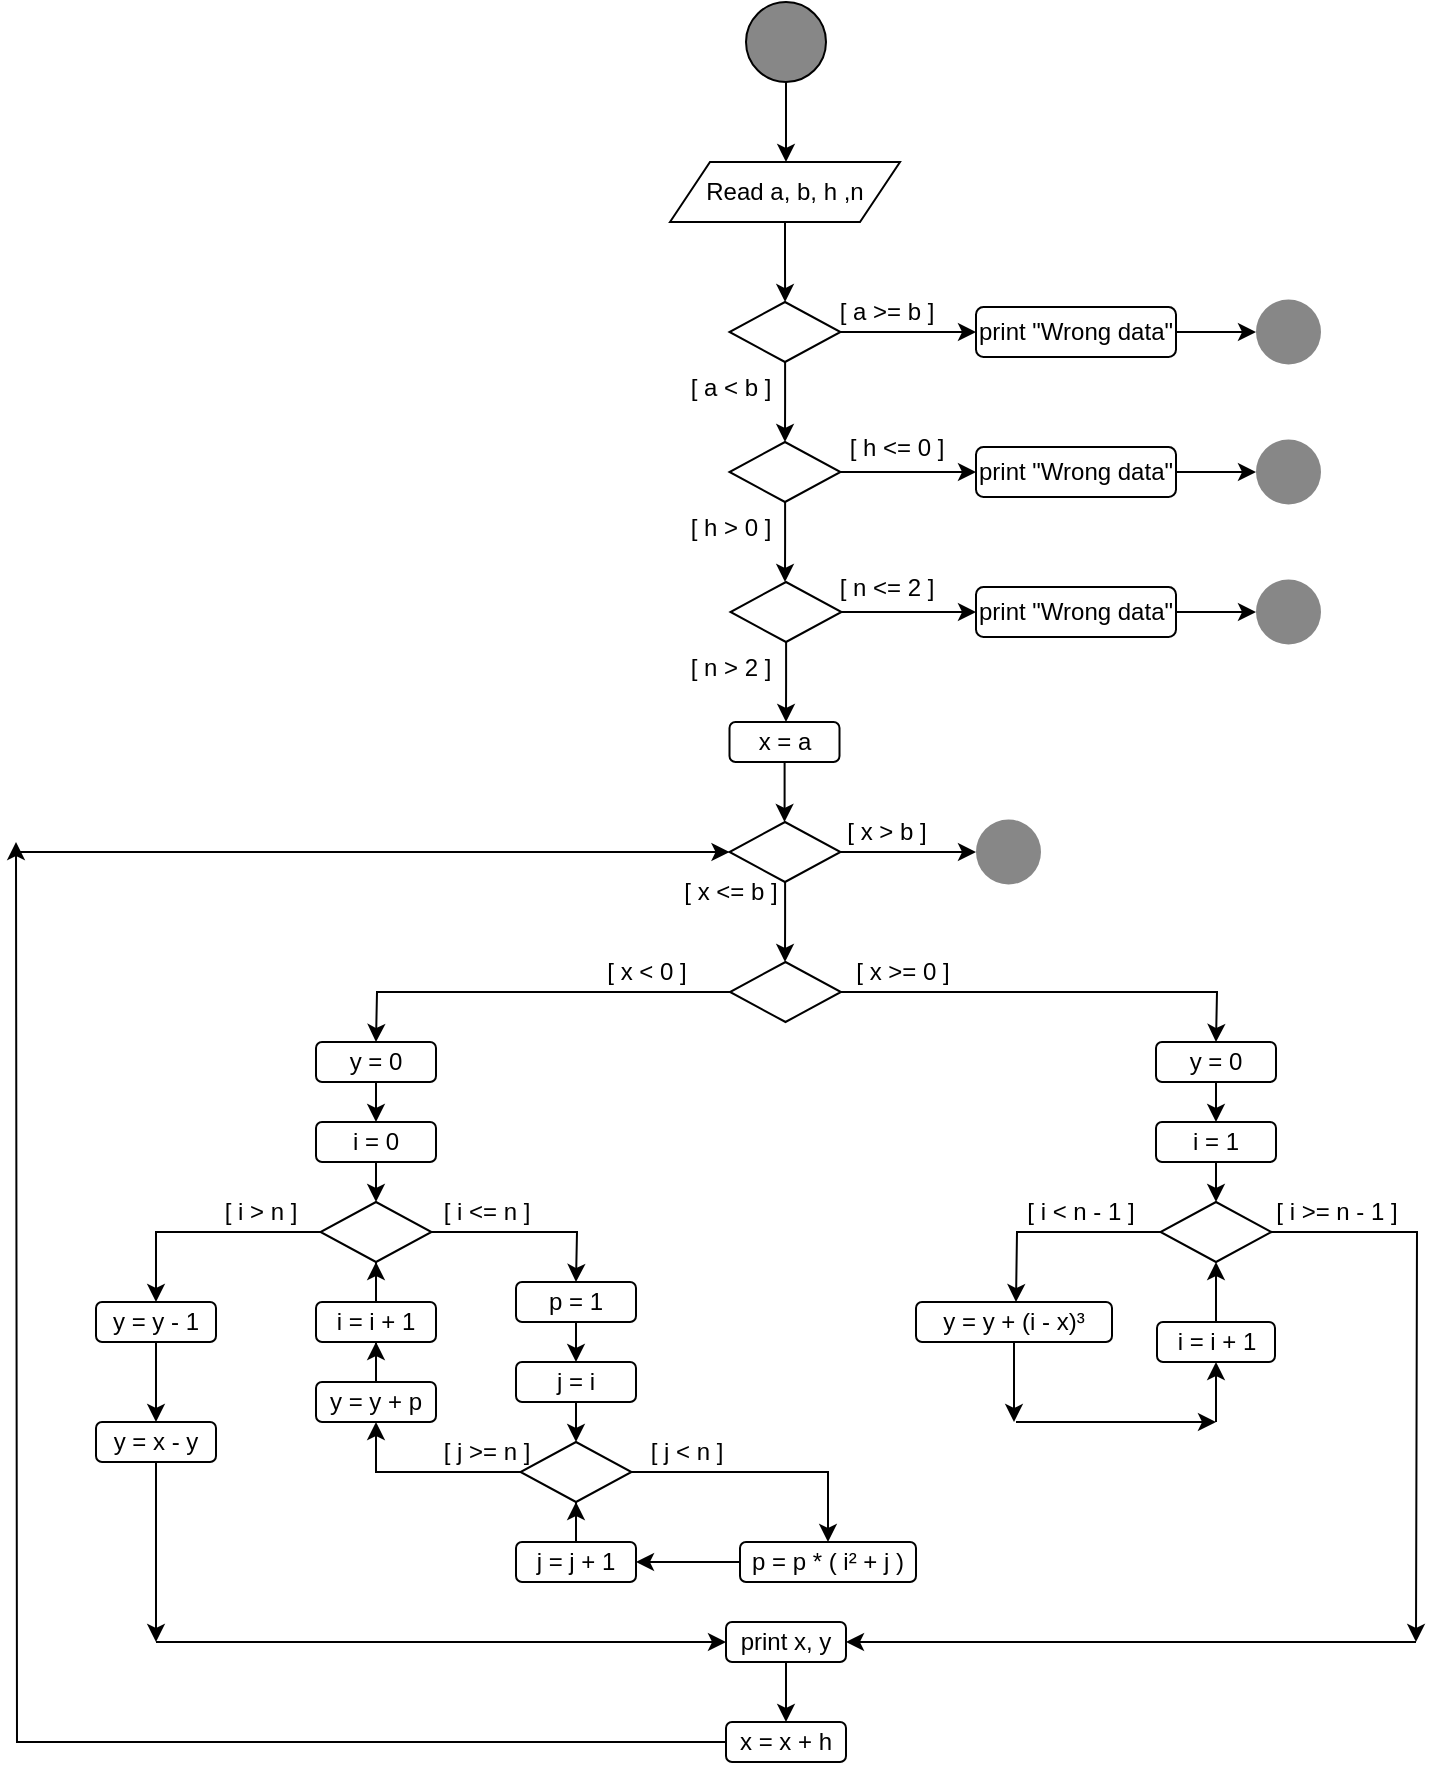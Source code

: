 <mxfile version="20.4.0" type="github">
  <diagram id="cv-DA7wwlPbaC3wOzpLo" name="Page-1">
    <mxGraphModel dx="1185" dy="628" grid="1" gridSize="10" guides="1" tooltips="1" connect="1" arrows="1" fold="1" page="1" pageScale="1" pageWidth="850" pageHeight="1100" math="0" shadow="0">
      <root>
        <mxCell id="0" />
        <mxCell id="1" parent="0" />
        <mxCell id="HckMxnIuDeVK4cM45EuU-2" style="edgeStyle=orthogonalEdgeStyle;rounded=0;orthogonalLoop=1;jettySize=auto;html=1;" parent="1" source="HckMxnIuDeVK4cM45EuU-1" edge="1">
          <mxGeometry relative="1" as="geometry">
            <mxPoint x="425" y="90" as="targetPoint" />
          </mxGeometry>
        </mxCell>
        <mxCell id="HckMxnIuDeVK4cM45EuU-1" value="" style="ellipse;whiteSpace=wrap;html=1;aspect=fixed;fillColor=#878787;" parent="1" vertex="1">
          <mxGeometry x="405" y="10" width="40" height="40" as="geometry" />
        </mxCell>
        <mxCell id="HckMxnIuDeVK4cM45EuU-4" style="edgeStyle=orthogonalEdgeStyle;rounded=0;orthogonalLoop=1;jettySize=auto;html=1;" parent="1" source="HckMxnIuDeVK4cM45EuU-3" target="HckMxnIuDeVK4cM45EuU-5" edge="1">
          <mxGeometry relative="1" as="geometry">
            <mxPoint x="424.5" y="150" as="targetPoint" />
          </mxGeometry>
        </mxCell>
        <mxCell id="HckMxnIuDeVK4cM45EuU-3" value="Read a, b, h ,n" style="shape=parallelogram;perimeter=parallelogramPerimeter;whiteSpace=wrap;html=1;fixedSize=1;fillColor=#FFFFFF;" parent="1" vertex="1">
          <mxGeometry x="367" y="90" width="115" height="30" as="geometry" />
        </mxCell>
        <mxCell id="HckMxnIuDeVK4cM45EuU-6" style="edgeStyle=orthogonalEdgeStyle;rounded=0;orthogonalLoop=1;jettySize=auto;html=1;" parent="1" source="HckMxnIuDeVK4cM45EuU-5" edge="1">
          <mxGeometry relative="1" as="geometry">
            <mxPoint x="520" y="175" as="targetPoint" />
          </mxGeometry>
        </mxCell>
        <mxCell id="HckMxnIuDeVK4cM45EuU-8" style="edgeStyle=orthogonalEdgeStyle;rounded=0;orthogonalLoop=1;jettySize=auto;html=1;" parent="1" source="HckMxnIuDeVK4cM45EuU-5" edge="1">
          <mxGeometry relative="1" as="geometry">
            <mxPoint x="424.5" y="230" as="targetPoint" />
          </mxGeometry>
        </mxCell>
        <mxCell id="HckMxnIuDeVK4cM45EuU-5" value="" style="rhombus;whiteSpace=wrap;html=1;fillColor=#FFFFFF;" parent="1" vertex="1">
          <mxGeometry x="396.75" y="160" width="55.5" height="30" as="geometry" />
        </mxCell>
        <mxCell id="HckMxnIuDeVK4cM45EuU-7" value="[ a &amp;gt;= b ]" style="text;html=1;align=center;verticalAlign=middle;resizable=0;points=[];autosize=1;strokeColor=none;fillColor=none;" parent="1" vertex="1">
          <mxGeometry x="440" y="150" width="70" height="30" as="geometry" />
        </mxCell>
        <mxCell id="HckMxnIuDeVK4cM45EuU-10" style="edgeStyle=orthogonalEdgeStyle;rounded=0;orthogonalLoop=1;jettySize=auto;html=1;" parent="1" source="HckMxnIuDeVK4cM45EuU-9" edge="1">
          <mxGeometry relative="1" as="geometry">
            <mxPoint x="660" y="175" as="targetPoint" />
          </mxGeometry>
        </mxCell>
        <mxCell id="HckMxnIuDeVK4cM45EuU-9" value="print &quot;Wrong data&quot;" style="rounded=1;whiteSpace=wrap;html=1;fillColor=#FFFFFF;" parent="1" vertex="1">
          <mxGeometry x="520" y="162.5" width="100" height="25" as="geometry" />
        </mxCell>
        <mxCell id="HckMxnIuDeVK4cM45EuU-13" style="edgeStyle=orthogonalEdgeStyle;rounded=0;orthogonalLoop=1;jettySize=auto;html=1;" parent="1" source="HckMxnIuDeVK4cM45EuU-12" edge="1">
          <mxGeometry relative="1" as="geometry">
            <mxPoint x="520" y="245" as="targetPoint" />
          </mxGeometry>
        </mxCell>
        <mxCell id="HckMxnIuDeVK4cM45EuU-19" style="edgeStyle=orthogonalEdgeStyle;rounded=0;orthogonalLoop=1;jettySize=auto;html=1;" parent="1" source="HckMxnIuDeVK4cM45EuU-12" edge="1">
          <mxGeometry relative="1" as="geometry">
            <mxPoint x="424.5" y="300" as="targetPoint" />
          </mxGeometry>
        </mxCell>
        <mxCell id="HckMxnIuDeVK4cM45EuU-12" value="" style="rhombus;whiteSpace=wrap;html=1;fillColor=#FFFFFF;" parent="1" vertex="1">
          <mxGeometry x="396.75" y="230" width="55.5" height="30" as="geometry" />
        </mxCell>
        <mxCell id="HckMxnIuDeVK4cM45EuU-14" value="[ a &amp;lt; b ]" style="text;html=1;align=center;verticalAlign=middle;resizable=0;points=[];autosize=1;strokeColor=none;fillColor=none;" parent="1" vertex="1">
          <mxGeometry x="367" y="187.5" width="60" height="30" as="geometry" />
        </mxCell>
        <mxCell id="HckMxnIuDeVK4cM45EuU-15" value="[ h &amp;lt;= 0 ]" style="text;html=1;align=center;verticalAlign=middle;resizable=0;points=[];autosize=1;strokeColor=none;fillColor=none;" parent="1" vertex="1">
          <mxGeometry x="445" y="217.5" width="70" height="30" as="geometry" />
        </mxCell>
        <mxCell id="HckMxnIuDeVK4cM45EuU-17" style="edgeStyle=orthogonalEdgeStyle;rounded=0;orthogonalLoop=1;jettySize=auto;html=1;" parent="1" source="HckMxnIuDeVK4cM45EuU-16" edge="1">
          <mxGeometry relative="1" as="geometry">
            <mxPoint x="660" y="245" as="targetPoint" />
          </mxGeometry>
        </mxCell>
        <mxCell id="HckMxnIuDeVK4cM45EuU-16" value="print &quot;Wrong data&quot;" style="rounded=1;whiteSpace=wrap;html=1;fillColor=#FFFFFF;" parent="1" vertex="1">
          <mxGeometry x="520" y="232.5" width="100" height="25" as="geometry" />
        </mxCell>
        <mxCell id="HckMxnIuDeVK4cM45EuU-20" value="[ h &amp;gt; 0 ]" style="text;html=1;align=center;verticalAlign=middle;resizable=0;points=[];autosize=1;strokeColor=none;fillColor=none;" parent="1" vertex="1">
          <mxGeometry x="367" y="257.5" width="60" height="30" as="geometry" />
        </mxCell>
        <mxCell id="HckMxnIuDeVK4cM45EuU-22" style="edgeStyle=orthogonalEdgeStyle;rounded=0;orthogonalLoop=1;jettySize=auto;html=1;" parent="1" source="HckMxnIuDeVK4cM45EuU-21" edge="1">
          <mxGeometry relative="1" as="geometry">
            <mxPoint x="520" y="315" as="targetPoint" />
          </mxGeometry>
        </mxCell>
        <mxCell id="HckMxnIuDeVK4cM45EuU-27" style="edgeStyle=orthogonalEdgeStyle;rounded=0;orthogonalLoop=1;jettySize=auto;html=1;" parent="1" source="HckMxnIuDeVK4cM45EuU-21" edge="1">
          <mxGeometry relative="1" as="geometry">
            <mxPoint x="425" y="370" as="targetPoint" />
          </mxGeometry>
        </mxCell>
        <mxCell id="HckMxnIuDeVK4cM45EuU-21" value="" style="rhombus;whiteSpace=wrap;html=1;fillColor=#FFFFFF;" parent="1" vertex="1">
          <mxGeometry x="397.25" y="300" width="55.5" height="30" as="geometry" />
        </mxCell>
        <mxCell id="HckMxnIuDeVK4cM45EuU-24" style="edgeStyle=orthogonalEdgeStyle;rounded=0;orthogonalLoop=1;jettySize=auto;html=1;" parent="1" source="HckMxnIuDeVK4cM45EuU-23" edge="1">
          <mxGeometry relative="1" as="geometry">
            <mxPoint x="660" y="315" as="targetPoint" />
          </mxGeometry>
        </mxCell>
        <mxCell id="HckMxnIuDeVK4cM45EuU-23" value="print &quot;Wrong data&quot;" style="rounded=1;whiteSpace=wrap;html=1;fillColor=#FFFFFF;" parent="1" vertex="1">
          <mxGeometry x="520" y="302.5" width="100" height="25" as="geometry" />
        </mxCell>
        <mxCell id="HckMxnIuDeVK4cM45EuU-26" value="[ n &amp;lt;= 2 ]" style="text;html=1;align=center;verticalAlign=middle;resizable=0;points=[];autosize=1;strokeColor=none;fillColor=none;" parent="1" vertex="1">
          <mxGeometry x="440" y="287.5" width="70" height="30" as="geometry" />
        </mxCell>
        <mxCell id="HckMxnIuDeVK4cM45EuU-28" value="[ n &amp;gt; 2 ]" style="text;html=1;align=center;verticalAlign=middle;resizable=0;points=[];autosize=1;strokeColor=none;fillColor=none;" parent="1" vertex="1">
          <mxGeometry x="367" y="327.5" width="60" height="30" as="geometry" />
        </mxCell>
        <mxCell id="HckMxnIuDeVK4cM45EuU-30" style="edgeStyle=orthogonalEdgeStyle;rounded=0;orthogonalLoop=1;jettySize=auto;html=1;" parent="1" source="HckMxnIuDeVK4cM45EuU-29" edge="1">
          <mxGeometry relative="1" as="geometry">
            <mxPoint x="424.25" y="420" as="targetPoint" />
          </mxGeometry>
        </mxCell>
        <mxCell id="HckMxnIuDeVK4cM45EuU-29" value="x = a" style="rounded=1;whiteSpace=wrap;html=1;fillColor=#FFFFFF;" parent="1" vertex="1">
          <mxGeometry x="396.75" y="370" width="55" height="20" as="geometry" />
        </mxCell>
        <mxCell id="HckMxnIuDeVK4cM45EuU-33" style="edgeStyle=orthogonalEdgeStyle;rounded=0;orthogonalLoop=1;jettySize=auto;html=1;" parent="1" source="HckMxnIuDeVK4cM45EuU-32" edge="1">
          <mxGeometry relative="1" as="geometry">
            <mxPoint x="520" y="435" as="targetPoint" />
          </mxGeometry>
        </mxCell>
        <mxCell id="HckMxnIuDeVK4cM45EuU-39" style="edgeStyle=orthogonalEdgeStyle;rounded=0;orthogonalLoop=1;jettySize=auto;html=1;" parent="1" source="HckMxnIuDeVK4cM45EuU-32" edge="1">
          <mxGeometry relative="1" as="geometry">
            <mxPoint x="424.5" y="490" as="targetPoint" />
          </mxGeometry>
        </mxCell>
        <mxCell id="HckMxnIuDeVK4cM45EuU-32" value="" style="rhombus;whiteSpace=wrap;html=1;fillColor=#FFFFFF;" parent="1" vertex="1">
          <mxGeometry x="396.75" y="420" width="55.5" height="30" as="geometry" />
        </mxCell>
        <mxCell id="HckMxnIuDeVK4cM45EuU-34" value="[ x &amp;gt; b ]" style="text;html=1;align=center;verticalAlign=middle;resizable=0;points=[];autosize=1;strokeColor=none;fillColor=none;" parent="1" vertex="1">
          <mxGeometry x="445" y="410" width="60" height="30" as="geometry" />
        </mxCell>
        <mxCell id="HckMxnIuDeVK4cM45EuU-35" value="" style="ellipse;whiteSpace=wrap;html=1;aspect=fixed;fillColor=#878787;strokeColor=none;" parent="1" vertex="1">
          <mxGeometry x="520" y="418.75" width="32.5" height="32.5" as="geometry" />
        </mxCell>
        <mxCell id="HckMxnIuDeVK4cM45EuU-36" value="" style="ellipse;whiteSpace=wrap;html=1;aspect=fixed;fillColor=#878787;strokeColor=none;" parent="1" vertex="1">
          <mxGeometry x="660" y="298.75" width="32.5" height="32.5" as="geometry" />
        </mxCell>
        <mxCell id="HckMxnIuDeVK4cM45EuU-37" value="" style="ellipse;whiteSpace=wrap;html=1;aspect=fixed;fillColor=#878787;strokeColor=none;" parent="1" vertex="1">
          <mxGeometry x="660" y="228.75" width="32.5" height="32.5" as="geometry" />
        </mxCell>
        <mxCell id="HckMxnIuDeVK4cM45EuU-38" value="" style="ellipse;whiteSpace=wrap;html=1;aspect=fixed;fillColor=#878787;strokeColor=none;" parent="1" vertex="1">
          <mxGeometry x="660" y="158.75" width="32.5" height="32.5" as="geometry" />
        </mxCell>
        <mxCell id="HckMxnIuDeVK4cM45EuU-40" value="[ x &amp;lt;= b ]" style="text;html=1;align=center;verticalAlign=middle;resizable=0;points=[];autosize=1;strokeColor=none;fillColor=none;" parent="1" vertex="1">
          <mxGeometry x="362" y="440" width="70" height="30" as="geometry" />
        </mxCell>
        <mxCell id="HckMxnIuDeVK4cM45EuU-43" style="edgeStyle=orthogonalEdgeStyle;rounded=0;orthogonalLoop=1;jettySize=auto;html=1;" parent="1" source="HckMxnIuDeVK4cM45EuU-41" edge="1">
          <mxGeometry relative="1" as="geometry">
            <mxPoint x="640" y="530" as="targetPoint" />
          </mxGeometry>
        </mxCell>
        <mxCell id="HckMxnIuDeVK4cM45EuU-44" style="edgeStyle=orthogonalEdgeStyle;rounded=0;orthogonalLoop=1;jettySize=auto;html=1;" parent="1" source="HckMxnIuDeVK4cM45EuU-41" edge="1">
          <mxGeometry relative="1" as="geometry">
            <mxPoint x="220" y="530" as="targetPoint" />
          </mxGeometry>
        </mxCell>
        <mxCell id="HckMxnIuDeVK4cM45EuU-41" value="" style="rhombus;whiteSpace=wrap;html=1;fillColor=#FFFFFF;" parent="1" vertex="1">
          <mxGeometry x="397" y="490" width="55.5" height="30" as="geometry" />
        </mxCell>
        <mxCell id="HckMxnIuDeVK4cM45EuU-45" value="[ x &amp;gt;= 0 ]" style="text;html=1;align=center;verticalAlign=middle;resizable=0;points=[];autosize=1;strokeColor=none;fillColor=none;" parent="1" vertex="1">
          <mxGeometry x="447.75" y="480" width="70" height="30" as="geometry" />
        </mxCell>
        <mxCell id="HckMxnIuDeVK4cM45EuU-46" value="[ x &amp;lt; 0 ]" style="text;html=1;align=center;verticalAlign=middle;resizable=0;points=[];autosize=1;strokeColor=none;fillColor=none;" parent="1" vertex="1">
          <mxGeometry x="325" y="480" width="60" height="30" as="geometry" />
        </mxCell>
        <mxCell id="HckMxnIuDeVK4cM45EuU-52" style="edgeStyle=orthogonalEdgeStyle;rounded=0;orthogonalLoop=1;jettySize=auto;html=1;" parent="1" source="HckMxnIuDeVK4cM45EuU-47" edge="1">
          <mxGeometry relative="1" as="geometry">
            <mxPoint x="640" y="570" as="targetPoint" />
          </mxGeometry>
        </mxCell>
        <mxCell id="HckMxnIuDeVK4cM45EuU-47" value="y = 0" style="rounded=1;whiteSpace=wrap;html=1;fillColor=#FFFFFF;" parent="1" vertex="1">
          <mxGeometry x="610" y="530" width="60" height="20" as="geometry" />
        </mxCell>
        <mxCell id="HckMxnIuDeVK4cM45EuU-49" style="edgeStyle=orthogonalEdgeStyle;rounded=0;orthogonalLoop=1;jettySize=auto;html=1;" parent="1" source="HckMxnIuDeVK4cM45EuU-48" edge="1">
          <mxGeometry relative="1" as="geometry">
            <mxPoint x="220" y="570" as="targetPoint" />
          </mxGeometry>
        </mxCell>
        <mxCell id="HckMxnIuDeVK4cM45EuU-48" value="y = 0" style="rounded=1;whiteSpace=wrap;html=1;fillColor=#FFFFFF;" parent="1" vertex="1">
          <mxGeometry x="190" y="530" width="60" height="20" as="geometry" />
        </mxCell>
        <mxCell id="HckMxnIuDeVK4cM45EuU-60" style="edgeStyle=orthogonalEdgeStyle;rounded=0;orthogonalLoop=1;jettySize=auto;html=1;" parent="1" source="HckMxnIuDeVK4cM45EuU-50" edge="1">
          <mxGeometry relative="1" as="geometry">
            <mxPoint x="320" y="650" as="targetPoint" />
          </mxGeometry>
        </mxCell>
        <mxCell id="HckMxnIuDeVK4cM45EuU-104" style="edgeStyle=orthogonalEdgeStyle;rounded=0;orthogonalLoop=1;jettySize=auto;html=1;entryX=0.5;entryY=0;entryDx=0;entryDy=0;" parent="1" source="HckMxnIuDeVK4cM45EuU-50" target="HckMxnIuDeVK4cM45EuU-84" edge="1">
          <mxGeometry relative="1" as="geometry" />
        </mxCell>
        <mxCell id="HckMxnIuDeVK4cM45EuU-50" value="" style="rhombus;whiteSpace=wrap;html=1;fillColor=#FFFFFF;" parent="1" vertex="1">
          <mxGeometry x="192.25" y="610" width="55.5" height="30" as="geometry" />
        </mxCell>
        <mxCell id="HckMxnIuDeVK4cM45EuU-108" style="edgeStyle=orthogonalEdgeStyle;rounded=0;orthogonalLoop=1;jettySize=auto;html=1;" parent="1" source="HckMxnIuDeVK4cM45EuU-53" edge="1">
          <mxGeometry relative="1" as="geometry">
            <mxPoint x="740" y="830" as="targetPoint" />
          </mxGeometry>
        </mxCell>
        <mxCell id="HckMxnIuDeVK4cM45EuU-115" style="edgeStyle=orthogonalEdgeStyle;rounded=0;orthogonalLoop=1;jettySize=auto;html=1;" parent="1" source="HckMxnIuDeVK4cM45EuU-53" edge="1">
          <mxGeometry relative="1" as="geometry">
            <mxPoint x="540" y="660" as="targetPoint" />
          </mxGeometry>
        </mxCell>
        <mxCell id="HckMxnIuDeVK4cM45EuU-53" value="" style="rhombus;whiteSpace=wrap;html=1;fillColor=#FFFFFF;" parent="1" vertex="1">
          <mxGeometry x="612.25" y="610" width="55.5" height="30" as="geometry" />
        </mxCell>
        <mxCell id="HckMxnIuDeVK4cM45EuU-56" style="edgeStyle=orthogonalEdgeStyle;rounded=0;orthogonalLoop=1;jettySize=auto;html=1;" parent="1" source="HckMxnIuDeVK4cM45EuU-54" edge="1">
          <mxGeometry relative="1" as="geometry">
            <mxPoint x="220" y="610" as="targetPoint" />
          </mxGeometry>
        </mxCell>
        <mxCell id="HckMxnIuDeVK4cM45EuU-54" value="i = 0" style="rounded=1;whiteSpace=wrap;html=1;fillColor=#FFFFFF;" parent="1" vertex="1">
          <mxGeometry x="190" y="570" width="60" height="20" as="geometry" />
        </mxCell>
        <mxCell id="HckMxnIuDeVK4cM45EuU-59" style="edgeStyle=orthogonalEdgeStyle;rounded=0;orthogonalLoop=1;jettySize=auto;html=1;" parent="1" source="HckMxnIuDeVK4cM45EuU-55" edge="1">
          <mxGeometry relative="1" as="geometry">
            <mxPoint x="640" y="610" as="targetPoint" />
          </mxGeometry>
        </mxCell>
        <mxCell id="HckMxnIuDeVK4cM45EuU-55" value="i = 1" style="rounded=1;whiteSpace=wrap;html=1;fillColor=#FFFFFF;" parent="1" vertex="1">
          <mxGeometry x="610" y="570" width="60" height="20" as="geometry" />
        </mxCell>
        <mxCell id="HckMxnIuDeVK4cM45EuU-61" value="[ i &amp;lt;= n ]" style="text;html=1;align=center;verticalAlign=middle;resizable=0;points=[];autosize=1;strokeColor=none;fillColor=none;" parent="1" vertex="1">
          <mxGeometry x="240" y="600" width="70" height="30" as="geometry" />
        </mxCell>
        <mxCell id="HckMxnIuDeVK4cM45EuU-63" style="edgeStyle=orthogonalEdgeStyle;rounded=0;orthogonalLoop=1;jettySize=auto;html=1;" parent="1" source="HckMxnIuDeVK4cM45EuU-62" edge="1">
          <mxGeometry relative="1" as="geometry">
            <mxPoint x="320" y="690" as="targetPoint" />
          </mxGeometry>
        </mxCell>
        <mxCell id="HckMxnIuDeVK4cM45EuU-62" value="p = 1" style="rounded=1;whiteSpace=wrap;html=1;fillColor=#FFFFFF;" parent="1" vertex="1">
          <mxGeometry x="290" y="650" width="60" height="20" as="geometry" />
        </mxCell>
        <mxCell id="HckMxnIuDeVK4cM45EuU-65" style="edgeStyle=orthogonalEdgeStyle;rounded=0;orthogonalLoop=1;jettySize=auto;html=1;" parent="1" source="HckMxnIuDeVK4cM45EuU-64" edge="1">
          <mxGeometry relative="1" as="geometry">
            <mxPoint x="320" y="730" as="targetPoint" />
          </mxGeometry>
        </mxCell>
        <mxCell id="HckMxnIuDeVK4cM45EuU-64" value="j = i" style="rounded=1;whiteSpace=wrap;html=1;fillColor=#FFFFFF;" parent="1" vertex="1">
          <mxGeometry x="290" y="690" width="60" height="20" as="geometry" />
        </mxCell>
        <mxCell id="UIGJa-p6XVm1TPBori-I-2" value="" style="edgeStyle=orthogonalEdgeStyle;rounded=0;orthogonalLoop=1;jettySize=auto;html=1;" edge="1" parent="1" source="HckMxnIuDeVK4cM45EuU-66" target="HckMxnIuDeVK4cM45EuU-76">
          <mxGeometry relative="1" as="geometry" />
        </mxCell>
        <mxCell id="UIGJa-p6XVm1TPBori-I-9" style="edgeStyle=orthogonalEdgeStyle;rounded=0;orthogonalLoop=1;jettySize=auto;html=1;entryX=0.5;entryY=1;entryDx=0;entryDy=0;" edge="1" parent="1" source="HckMxnIuDeVK4cM45EuU-66" target="HckMxnIuDeVK4cM45EuU-79">
          <mxGeometry relative="1" as="geometry" />
        </mxCell>
        <mxCell id="HckMxnIuDeVK4cM45EuU-66" value="" style="rhombus;whiteSpace=wrap;html=1;fillColor=#FFFFFF;" parent="1" vertex="1">
          <mxGeometry x="292.25" y="730" width="55.5" height="30" as="geometry" />
        </mxCell>
        <mxCell id="HckMxnIuDeVK4cM45EuU-68" value="[ j &amp;lt; n ]" style="text;html=1;align=center;verticalAlign=middle;resizable=0;points=[];autosize=1;strokeColor=none;fillColor=none;" parent="1" vertex="1">
          <mxGeometry x="345" y="720" width="60" height="30" as="geometry" />
        </mxCell>
        <mxCell id="UIGJa-p6XVm1TPBori-I-5" style="edgeStyle=orthogonalEdgeStyle;rounded=0;orthogonalLoop=1;jettySize=auto;html=1;entryX=1;entryY=0.5;entryDx=0;entryDy=0;" edge="1" parent="1" source="HckMxnIuDeVK4cM45EuU-76" target="UIGJa-p6XVm1TPBori-I-4">
          <mxGeometry relative="1" as="geometry" />
        </mxCell>
        <mxCell id="HckMxnIuDeVK4cM45EuU-76" value="p = p * ( i² + j )" style="rounded=1;whiteSpace=wrap;html=1;fillColor=#FFFFFF;" parent="1" vertex="1">
          <mxGeometry x="402" y="780" width="88" height="20" as="geometry" />
        </mxCell>
        <mxCell id="UIGJa-p6XVm1TPBori-I-11" style="edgeStyle=orthogonalEdgeStyle;rounded=0;orthogonalLoop=1;jettySize=auto;html=1;entryX=0.5;entryY=1;entryDx=0;entryDy=0;" edge="1" parent="1" source="HckMxnIuDeVK4cM45EuU-79" target="UIGJa-p6XVm1TPBori-I-10">
          <mxGeometry relative="1" as="geometry" />
        </mxCell>
        <mxCell id="HckMxnIuDeVK4cM45EuU-79" value="y = y + p" style="rounded=1;whiteSpace=wrap;html=1;fillColor=#FFFFFF;" parent="1" vertex="1">
          <mxGeometry x="190" y="700" width="60" height="20" as="geometry" />
        </mxCell>
        <mxCell id="HckMxnIuDeVK4cM45EuU-82" value="[ j &amp;gt;= n ]" style="text;html=1;align=center;verticalAlign=middle;resizable=0;points=[];autosize=1;strokeColor=none;fillColor=none;" parent="1" vertex="1">
          <mxGeometry x="240" y="720" width="70" height="30" as="geometry" />
        </mxCell>
        <mxCell id="HckMxnIuDeVK4cM45EuU-105" style="edgeStyle=orthogonalEdgeStyle;rounded=0;orthogonalLoop=1;jettySize=auto;html=1;" parent="1" source="HckMxnIuDeVK4cM45EuU-84" edge="1">
          <mxGeometry relative="1" as="geometry">
            <mxPoint x="110" y="720" as="targetPoint" />
          </mxGeometry>
        </mxCell>
        <mxCell id="HckMxnIuDeVK4cM45EuU-84" value="y = y - 1" style="rounded=1;whiteSpace=wrap;html=1;fillColor=#FFFFFF;" parent="1" vertex="1">
          <mxGeometry x="80" y="660" width="60" height="20" as="geometry" />
        </mxCell>
        <mxCell id="HckMxnIuDeVK4cM45EuU-106" style="edgeStyle=orthogonalEdgeStyle;rounded=0;orthogonalLoop=1;jettySize=auto;html=1;" parent="1" source="HckMxnIuDeVK4cM45EuU-86" edge="1">
          <mxGeometry relative="1" as="geometry">
            <mxPoint x="110" y="830" as="targetPoint" />
          </mxGeometry>
        </mxCell>
        <mxCell id="HckMxnIuDeVK4cM45EuU-86" value="y = x - y" style="rounded=1;whiteSpace=wrap;html=1;fillColor=#FFFFFF;" parent="1" vertex="1">
          <mxGeometry x="80" y="720" width="60" height="20" as="geometry" />
        </mxCell>
        <mxCell id="HckMxnIuDeVK4cM45EuU-87" value="[ i &amp;gt; n ]" style="text;html=1;align=center;verticalAlign=middle;resizable=0;points=[];autosize=1;strokeColor=none;fillColor=none;" parent="1" vertex="1">
          <mxGeometry x="132.25" y="600" width="60" height="30" as="geometry" />
        </mxCell>
        <mxCell id="HckMxnIuDeVK4cM45EuU-92" value="[ i &amp;lt; n - 1 ]" style="text;html=1;align=center;verticalAlign=middle;resizable=0;points=[];autosize=1;strokeColor=none;fillColor=none;" parent="1" vertex="1">
          <mxGeometry x="532.25" y="600" width="80" height="30" as="geometry" />
        </mxCell>
        <mxCell id="HckMxnIuDeVK4cM45EuU-94" value="[ i &amp;gt;= n - 1 ]" style="text;html=1;align=center;verticalAlign=middle;resizable=0;points=[];autosize=1;strokeColor=none;fillColor=none;" parent="1" vertex="1">
          <mxGeometry x="660" y="600" width="80" height="30" as="geometry" />
        </mxCell>
        <mxCell id="HckMxnIuDeVK4cM45EuU-116" style="edgeStyle=orthogonalEdgeStyle;rounded=0;orthogonalLoop=1;jettySize=auto;html=1;" parent="1" source="HckMxnIuDeVK4cM45EuU-95" edge="1">
          <mxGeometry relative="1" as="geometry">
            <mxPoint x="539.0" y="720" as="targetPoint" />
          </mxGeometry>
        </mxCell>
        <mxCell id="HckMxnIuDeVK4cM45EuU-95" value="y = y + (i - x)³" style="rounded=1;whiteSpace=wrap;html=1;fillColor=#FFFFFF;" parent="1" vertex="1">
          <mxGeometry x="490" y="660" width="98" height="20" as="geometry" />
        </mxCell>
        <mxCell id="HckMxnIuDeVK4cM45EuU-110" style="edgeStyle=orthogonalEdgeStyle;rounded=0;orthogonalLoop=1;jettySize=auto;html=1;" parent="1" source="HckMxnIuDeVK4cM45EuU-101" edge="1">
          <mxGeometry relative="1" as="geometry">
            <mxPoint x="425" y="870" as="targetPoint" />
          </mxGeometry>
        </mxCell>
        <mxCell id="HckMxnIuDeVK4cM45EuU-101" value="print x, y" style="rounded=1;whiteSpace=wrap;html=1;fillColor=#FFFFFF;" parent="1" vertex="1">
          <mxGeometry x="395" y="820" width="60" height="20" as="geometry" />
        </mxCell>
        <mxCell id="HckMxnIuDeVK4cM45EuU-107" value="" style="endArrow=classic;html=1;rounded=0;entryX=0;entryY=0.5;entryDx=0;entryDy=0;" parent="1" target="HckMxnIuDeVK4cM45EuU-101" edge="1">
          <mxGeometry width="50" height="50" relative="1" as="geometry">
            <mxPoint x="110" y="830" as="sourcePoint" />
            <mxPoint x="370" y="830" as="targetPoint" />
          </mxGeometry>
        </mxCell>
        <mxCell id="HckMxnIuDeVK4cM45EuU-109" value="" style="endArrow=classic;html=1;rounded=0;entryX=1;entryY=0.5;entryDx=0;entryDy=0;" parent="1" target="HckMxnIuDeVK4cM45EuU-101" edge="1">
          <mxGeometry width="50" height="50" relative="1" as="geometry">
            <mxPoint x="740" y="830" as="sourcePoint" />
            <mxPoint x="410" y="690" as="targetPoint" />
          </mxGeometry>
        </mxCell>
        <mxCell id="HckMxnIuDeVK4cM45EuU-112" style="edgeStyle=orthogonalEdgeStyle;rounded=0;orthogonalLoop=1;jettySize=auto;html=1;" parent="1" source="HckMxnIuDeVK4cM45EuU-111" edge="1">
          <mxGeometry relative="1" as="geometry">
            <mxPoint x="40" y="430" as="targetPoint" />
          </mxGeometry>
        </mxCell>
        <mxCell id="HckMxnIuDeVK4cM45EuU-111" value="x = x + h" style="rounded=1;whiteSpace=wrap;html=1;fillColor=#FFFFFF;" parent="1" vertex="1">
          <mxGeometry x="395" y="870" width="60" height="20" as="geometry" />
        </mxCell>
        <mxCell id="HckMxnIuDeVK4cM45EuU-114" value="" style="endArrow=classic;html=1;rounded=0;entryX=0;entryY=0.5;entryDx=0;entryDy=0;" parent="1" target="HckMxnIuDeVK4cM45EuU-32" edge="1">
          <mxGeometry width="50" height="50" relative="1" as="geometry">
            <mxPoint x="40" y="435" as="sourcePoint" />
            <mxPoint x="470" y="660" as="targetPoint" />
          </mxGeometry>
        </mxCell>
        <mxCell id="HckMxnIuDeVK4cM45EuU-117" value="" style="endArrow=classic;html=1;rounded=0;" parent="1" edge="1">
          <mxGeometry width="50" height="50" relative="1" as="geometry">
            <mxPoint x="540" y="720" as="sourcePoint" />
            <mxPoint x="640" y="720" as="targetPoint" />
          </mxGeometry>
        </mxCell>
        <mxCell id="UIGJa-p6XVm1TPBori-I-7" style="edgeStyle=orthogonalEdgeStyle;rounded=0;orthogonalLoop=1;jettySize=auto;html=1;entryX=0.5;entryY=1;entryDx=0;entryDy=0;" edge="1" parent="1" source="UIGJa-p6XVm1TPBori-I-4" target="HckMxnIuDeVK4cM45EuU-66">
          <mxGeometry relative="1" as="geometry" />
        </mxCell>
        <mxCell id="UIGJa-p6XVm1TPBori-I-4" value="j = j + 1" style="rounded=1;whiteSpace=wrap;html=1;fillColor=#FFFFFF;" vertex="1" parent="1">
          <mxGeometry x="290" y="780" width="60" height="20" as="geometry" />
        </mxCell>
        <mxCell id="UIGJa-p6XVm1TPBori-I-12" style="edgeStyle=orthogonalEdgeStyle;rounded=0;orthogonalLoop=1;jettySize=auto;html=1;entryX=0.5;entryY=1;entryDx=0;entryDy=0;" edge="1" parent="1" source="UIGJa-p6XVm1TPBori-I-10" target="HckMxnIuDeVK4cM45EuU-50">
          <mxGeometry relative="1" as="geometry" />
        </mxCell>
        <mxCell id="UIGJa-p6XVm1TPBori-I-10" value="i = i + 1" style="rounded=1;whiteSpace=wrap;html=1;fillColor=#FFFFFF;" vertex="1" parent="1">
          <mxGeometry x="190" y="660" width="60" height="20" as="geometry" />
        </mxCell>
        <mxCell id="UIGJa-p6XVm1TPBori-I-15" style="edgeStyle=orthogonalEdgeStyle;rounded=0;orthogonalLoop=1;jettySize=auto;html=1;entryX=0.5;entryY=1;entryDx=0;entryDy=0;" edge="1" parent="1" source="UIGJa-p6XVm1TPBori-I-13" target="HckMxnIuDeVK4cM45EuU-53">
          <mxGeometry relative="1" as="geometry" />
        </mxCell>
        <mxCell id="UIGJa-p6XVm1TPBori-I-13" value="i = i + 1" style="rounded=1;whiteSpace=wrap;html=1;fillColor=#FFFFFF;" vertex="1" parent="1">
          <mxGeometry x="610.5" y="670" width="59" height="20" as="geometry" />
        </mxCell>
        <mxCell id="UIGJa-p6XVm1TPBori-I-14" value="" style="endArrow=classic;html=1;rounded=0;entryX=0.5;entryY=1;entryDx=0;entryDy=0;" edge="1" parent="1" target="UIGJa-p6XVm1TPBori-I-13">
          <mxGeometry width="50" height="50" relative="1" as="geometry">
            <mxPoint x="640" y="720" as="sourcePoint" />
            <mxPoint x="580" y="700" as="targetPoint" />
          </mxGeometry>
        </mxCell>
      </root>
    </mxGraphModel>
  </diagram>
</mxfile>

